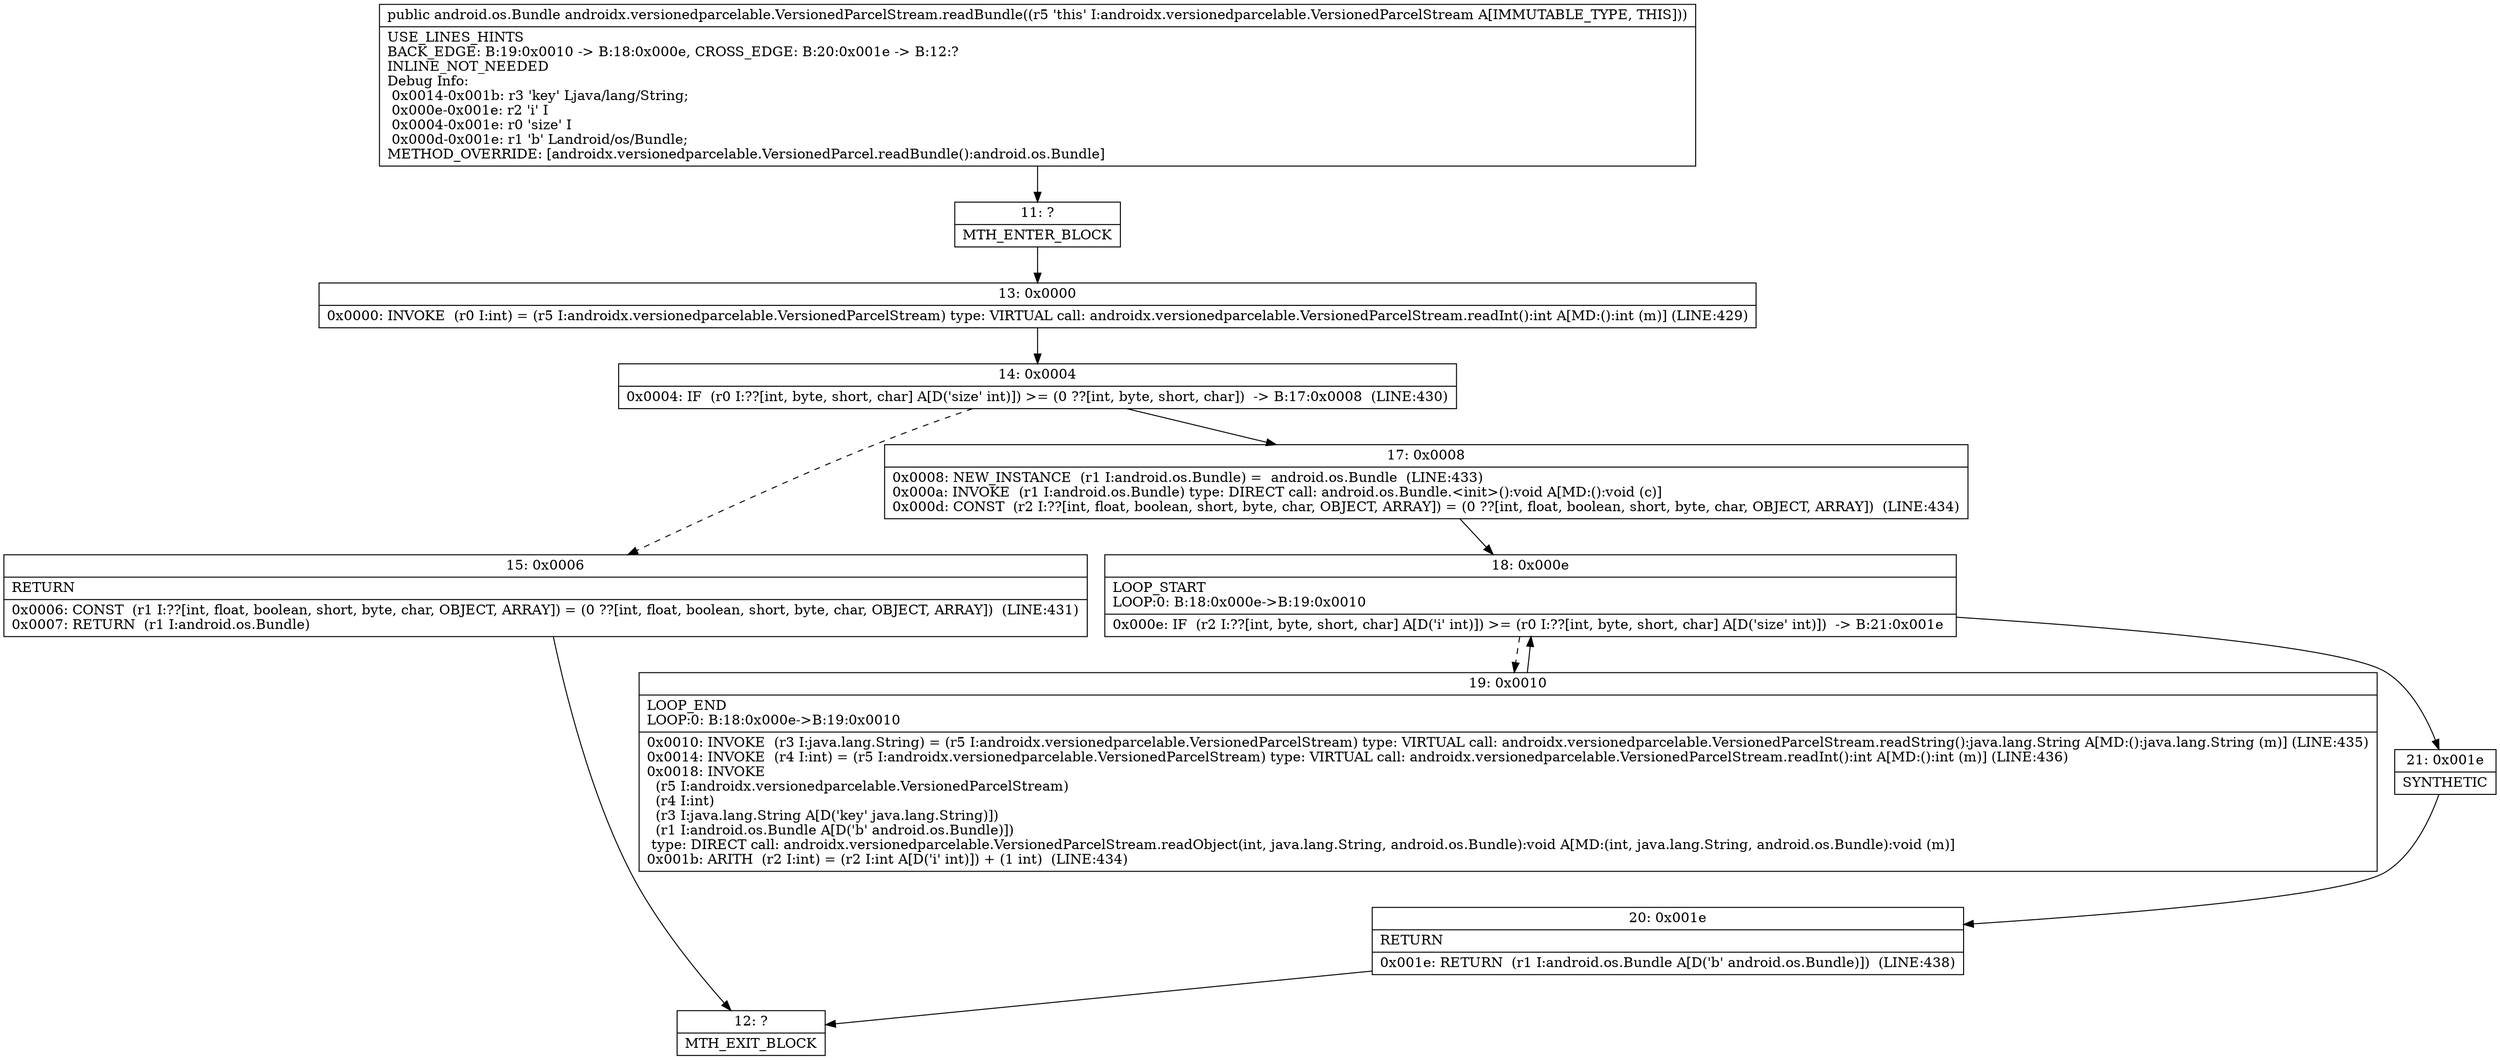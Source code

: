 digraph "CFG forandroidx.versionedparcelable.VersionedParcelStream.readBundle()Landroid\/os\/Bundle;" {
Node_11 [shape=record,label="{11\:\ ?|MTH_ENTER_BLOCK\l}"];
Node_13 [shape=record,label="{13\:\ 0x0000|0x0000: INVOKE  (r0 I:int) = (r5 I:androidx.versionedparcelable.VersionedParcelStream) type: VIRTUAL call: androidx.versionedparcelable.VersionedParcelStream.readInt():int A[MD:():int (m)] (LINE:429)\l}"];
Node_14 [shape=record,label="{14\:\ 0x0004|0x0004: IF  (r0 I:??[int, byte, short, char] A[D('size' int)]) \>= (0 ??[int, byte, short, char])  \-\> B:17:0x0008  (LINE:430)\l}"];
Node_15 [shape=record,label="{15\:\ 0x0006|RETURN\l|0x0006: CONST  (r1 I:??[int, float, boolean, short, byte, char, OBJECT, ARRAY]) = (0 ??[int, float, boolean, short, byte, char, OBJECT, ARRAY])  (LINE:431)\l0x0007: RETURN  (r1 I:android.os.Bundle) \l}"];
Node_12 [shape=record,label="{12\:\ ?|MTH_EXIT_BLOCK\l}"];
Node_17 [shape=record,label="{17\:\ 0x0008|0x0008: NEW_INSTANCE  (r1 I:android.os.Bundle) =  android.os.Bundle  (LINE:433)\l0x000a: INVOKE  (r1 I:android.os.Bundle) type: DIRECT call: android.os.Bundle.\<init\>():void A[MD:():void (c)]\l0x000d: CONST  (r2 I:??[int, float, boolean, short, byte, char, OBJECT, ARRAY]) = (0 ??[int, float, boolean, short, byte, char, OBJECT, ARRAY])  (LINE:434)\l}"];
Node_18 [shape=record,label="{18\:\ 0x000e|LOOP_START\lLOOP:0: B:18:0x000e\-\>B:19:0x0010\l|0x000e: IF  (r2 I:??[int, byte, short, char] A[D('i' int)]) \>= (r0 I:??[int, byte, short, char] A[D('size' int)])  \-\> B:21:0x001e \l}"];
Node_19 [shape=record,label="{19\:\ 0x0010|LOOP_END\lLOOP:0: B:18:0x000e\-\>B:19:0x0010\l|0x0010: INVOKE  (r3 I:java.lang.String) = (r5 I:androidx.versionedparcelable.VersionedParcelStream) type: VIRTUAL call: androidx.versionedparcelable.VersionedParcelStream.readString():java.lang.String A[MD:():java.lang.String (m)] (LINE:435)\l0x0014: INVOKE  (r4 I:int) = (r5 I:androidx.versionedparcelable.VersionedParcelStream) type: VIRTUAL call: androidx.versionedparcelable.VersionedParcelStream.readInt():int A[MD:():int (m)] (LINE:436)\l0x0018: INVOKE  \l  (r5 I:androidx.versionedparcelable.VersionedParcelStream)\l  (r4 I:int)\l  (r3 I:java.lang.String A[D('key' java.lang.String)])\l  (r1 I:android.os.Bundle A[D('b' android.os.Bundle)])\l type: DIRECT call: androidx.versionedparcelable.VersionedParcelStream.readObject(int, java.lang.String, android.os.Bundle):void A[MD:(int, java.lang.String, android.os.Bundle):void (m)]\l0x001b: ARITH  (r2 I:int) = (r2 I:int A[D('i' int)]) + (1 int)  (LINE:434)\l}"];
Node_21 [shape=record,label="{21\:\ 0x001e|SYNTHETIC\l}"];
Node_20 [shape=record,label="{20\:\ 0x001e|RETURN\l|0x001e: RETURN  (r1 I:android.os.Bundle A[D('b' android.os.Bundle)])  (LINE:438)\l}"];
MethodNode[shape=record,label="{public android.os.Bundle androidx.versionedparcelable.VersionedParcelStream.readBundle((r5 'this' I:androidx.versionedparcelable.VersionedParcelStream A[IMMUTABLE_TYPE, THIS]))  | USE_LINES_HINTS\lBACK_EDGE: B:19:0x0010 \-\> B:18:0x000e, CROSS_EDGE: B:20:0x001e \-\> B:12:?\lINLINE_NOT_NEEDED\lDebug Info:\l  0x0014\-0x001b: r3 'key' Ljava\/lang\/String;\l  0x000e\-0x001e: r2 'i' I\l  0x0004\-0x001e: r0 'size' I\l  0x000d\-0x001e: r1 'b' Landroid\/os\/Bundle;\lMETHOD_OVERRIDE: [androidx.versionedparcelable.VersionedParcel.readBundle():android.os.Bundle]\l}"];
MethodNode -> Node_11;Node_11 -> Node_13;
Node_13 -> Node_14;
Node_14 -> Node_15[style=dashed];
Node_14 -> Node_17;
Node_15 -> Node_12;
Node_17 -> Node_18;
Node_18 -> Node_19[style=dashed];
Node_18 -> Node_21;
Node_19 -> Node_18;
Node_21 -> Node_20;
Node_20 -> Node_12;
}

